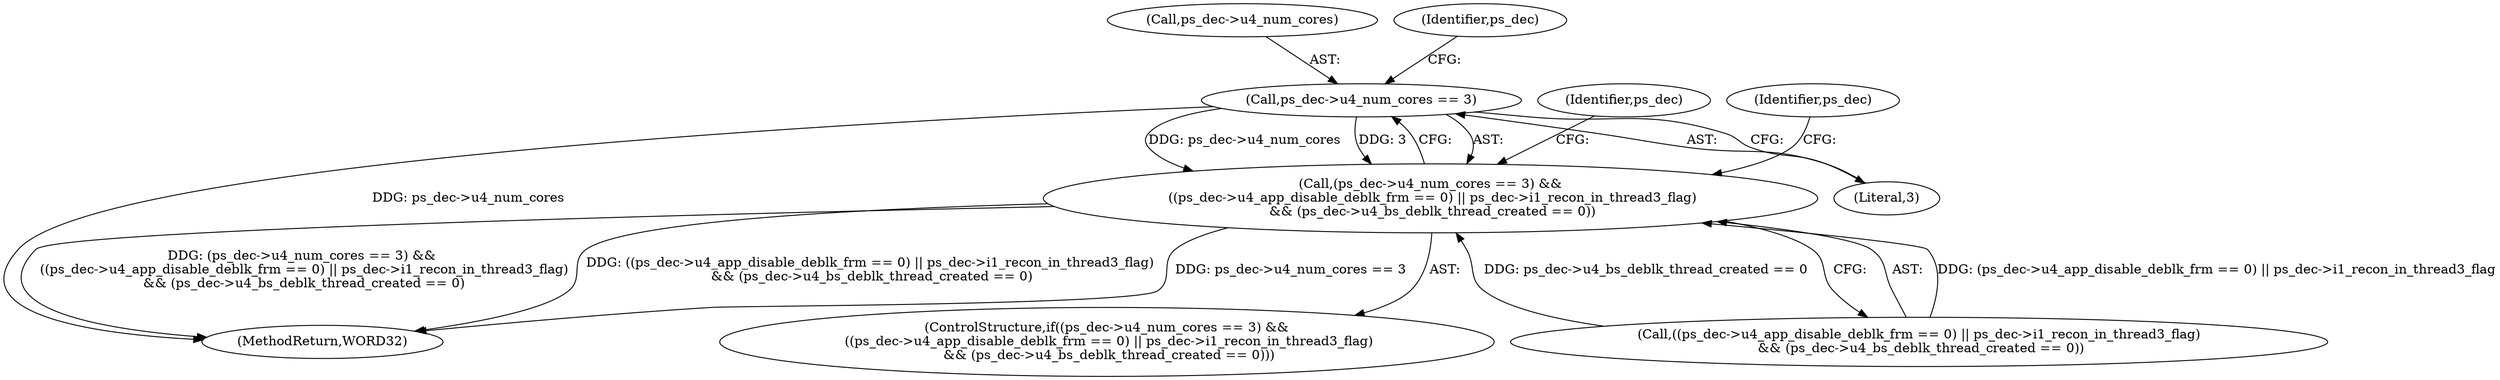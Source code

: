 digraph "0_Android_9a00f562a612d56e7b2b989d168647db900ba6cf@pointer" {
"1000496" [label="(Call,ps_dec->u4_num_cores == 3)"];
"1000495" [label="(Call,(ps_dec->u4_num_cores == 3) &&\n ((ps_dec->u4_app_disable_deblk_frm == 0) || ps_dec->i1_recon_in_thread3_flag)\n && (ps_dec->u4_bs_deblk_thread_created == 0))"];
"1000496" [label="(Call,ps_dec->u4_num_cores == 3)"];
"1000494" [label="(ControlStructure,if((ps_dec->u4_num_cores == 3) &&\n ((ps_dec->u4_app_disable_deblk_frm == 0) || ps_dec->i1_recon_in_thread3_flag)\n && (ps_dec->u4_bs_deblk_thread_created == 0)))"];
"1000540" [label="(Identifier,ps_dec)"];
"1000497" [label="(Call,ps_dec->u4_num_cores)"];
"1000505" [label="(Identifier,ps_dec)"];
"1001450" [label="(MethodReturn,WORD32)"];
"1000501" [label="(Call,((ps_dec->u4_app_disable_deblk_frm == 0) || ps_dec->i1_recon_in_thread3_flag)\n && (ps_dec->u4_bs_deblk_thread_created == 0))"];
"1000519" [label="(Identifier,ps_dec)"];
"1000500" [label="(Literal,3)"];
"1000495" [label="(Call,(ps_dec->u4_num_cores == 3) &&\n ((ps_dec->u4_app_disable_deblk_frm == 0) || ps_dec->i1_recon_in_thread3_flag)\n && (ps_dec->u4_bs_deblk_thread_created == 0))"];
"1000496" -> "1000495"  [label="AST: "];
"1000496" -> "1000500"  [label="CFG: "];
"1000497" -> "1000496"  [label="AST: "];
"1000500" -> "1000496"  [label="AST: "];
"1000505" -> "1000496"  [label="CFG: "];
"1000495" -> "1000496"  [label="CFG: "];
"1000496" -> "1001450"  [label="DDG: ps_dec->u4_num_cores"];
"1000496" -> "1000495"  [label="DDG: ps_dec->u4_num_cores"];
"1000496" -> "1000495"  [label="DDG: 3"];
"1000495" -> "1000494"  [label="AST: "];
"1000495" -> "1000501"  [label="CFG: "];
"1000501" -> "1000495"  [label="AST: "];
"1000519" -> "1000495"  [label="CFG: "];
"1000540" -> "1000495"  [label="CFG: "];
"1000495" -> "1001450"  [label="DDG: ps_dec->u4_num_cores == 3"];
"1000495" -> "1001450"  [label="DDG: (ps_dec->u4_num_cores == 3) &&\n ((ps_dec->u4_app_disable_deblk_frm == 0) || ps_dec->i1_recon_in_thread3_flag)\n && (ps_dec->u4_bs_deblk_thread_created == 0)"];
"1000495" -> "1001450"  [label="DDG: ((ps_dec->u4_app_disable_deblk_frm == 0) || ps_dec->i1_recon_in_thread3_flag)\n && (ps_dec->u4_bs_deblk_thread_created == 0)"];
"1000501" -> "1000495"  [label="DDG: (ps_dec->u4_app_disable_deblk_frm == 0) || ps_dec->i1_recon_in_thread3_flag"];
"1000501" -> "1000495"  [label="DDG: ps_dec->u4_bs_deblk_thread_created == 0"];
}
